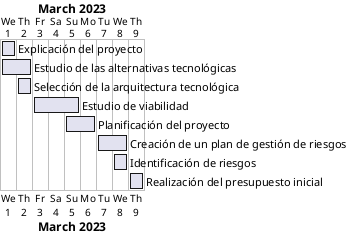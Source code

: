 @startgantt
Project starts 2023-03-01

[Explicación del proyecto] lasts 1 day
[Explicación del proyecto] starts 2023-03-01
[Explicación del proyecto] ends 2023-03-01

[Estudio de las alternativas tecnológicas] lasts 2 days
[Estudio de las alternativas tecnológicas] starts 2023-03-01
[Estudio de las alternativas tecnológicas] ends 2023-03-02

[Selección de la arquitectura tecnológica] lasts 1 day
[Selección de la arquitectura tecnológica] starts 2023-03-02
[Selección de la arquitectura tecnológica] ends 2023-03-02

[Estudio de viabilidad] lasts 3 days
[Estudio de viabilidad] starts 2023-03-03
[Estudio de viabilidad] ends 2023-03-05

[Planificación del proyecto] lasts 2 days
[Planificación del proyecto] starts 2023-03-05
[Planificación del proyecto] ends 2023-03-06

[Creación de un plan de gestión de riesgos] lasts 2 days
[Creación de un plan de gestión de riesgos] starts 2023-03-07
[Creación de un plan de gestión de riesgos] ends 2023-03-08

[Identificación de riesgos] lasts 1 day
[Identificación de riesgos] starts 2023-03-08
[Identificación de riesgos] ends 2023-03-08

[Realización del presupuesto inicial] lasts 1 day
[Realización del presupuesto inicial] starts 2023-03-09
[Realización del presupuesto inicial] ends 2023-03-09

@endgantt
